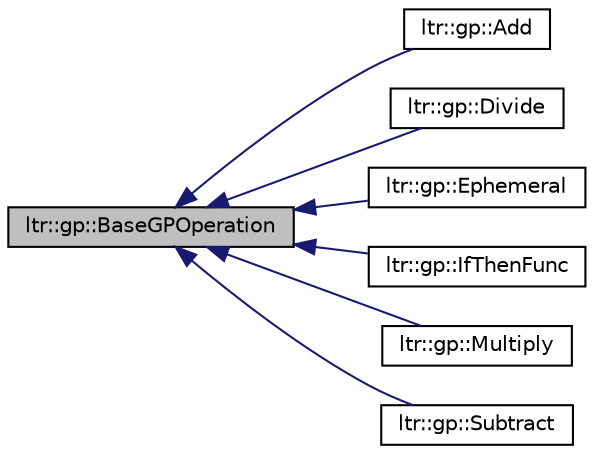 digraph G
{
  edge [fontname="Helvetica",fontsize="10",labelfontname="Helvetica",labelfontsize="10"];
  node [fontname="Helvetica",fontsize="10",shape=record];
  rankdir="LR";
  Node1 [label="ltr::gp::BaseGPOperation",height=0.2,width=0.4,color="black", fillcolor="grey75", style="filled" fontcolor="black"];
  Node1 -> Node2 [dir="back",color="midnightblue",fontsize="10",style="solid",fontname="Helvetica"];
  Node2 [label="ltr::gp::Add",height=0.2,width=0.4,color="black", fillcolor="white", style="filled",URL="$classltr_1_1gp_1_1_add.html",tooltip="The Puppy::Primitive implements addition functor, it is used to build Puppy::trees from..."];
  Node1 -> Node3 [dir="back",color="midnightblue",fontsize="10",style="solid",fontname="Helvetica"];
  Node3 [label="ltr::gp::Divide",height=0.2,width=0.4,color="black", fillcolor="white", style="filled",URL="$classltr_1_1gp_1_1_divide.html",tooltip="The Puppy::Primitive implements division functor, it is used to build Puppy::trees from..."];
  Node1 -> Node4 [dir="back",color="midnightblue",fontsize="10",style="solid",fontname="Helvetica"];
  Node4 [label="ltr::gp::Ephemeral",height=0.2,width=0.4,color="black", fillcolor="white", style="filled",URL="$classltr_1_1gp_1_1_ephemeral.html",tooltip="The Puppy::Primitive implements the functor, that gives random constants to build Puppy::Tree..."];
  Node1 -> Node5 [dir="back",color="midnightblue",fontsize="10",style="solid",fontname="Helvetica"];
  Node5 [label="ltr::gp::IfThenFunc",height=0.2,width=0.4,color="black", fillcolor="white", style="filled",URL="$classltr_1_1gp_1_1_if_then_func.html",tooltip="The Puppy::Primitive implements if-then-else functor, it is used to build Puppy::trees from..."];
  Node1 -> Node6 [dir="back",color="midnightblue",fontsize="10",style="solid",fontname="Helvetica"];
  Node6 [label="ltr::gp::Multiply",height=0.2,width=0.4,color="black", fillcolor="white", style="filled",URL="$classltr_1_1gp_1_1_multiply.html",tooltip="The Puppy::Primitive implements multiplication functor, it is used to build Puppy::trees from..."];
  Node1 -> Node7 [dir="back",color="midnightblue",fontsize="10",style="solid",fontname="Helvetica"];
  Node7 [label="ltr::gp::Subtract",height=0.2,width=0.4,color="black", fillcolor="white", style="filled",URL="$classltr_1_1gp_1_1_subtract.html",tooltip="The Puppy::Primitive implements subtraction functor, it is used to build Puppy::trees from..."];
}
